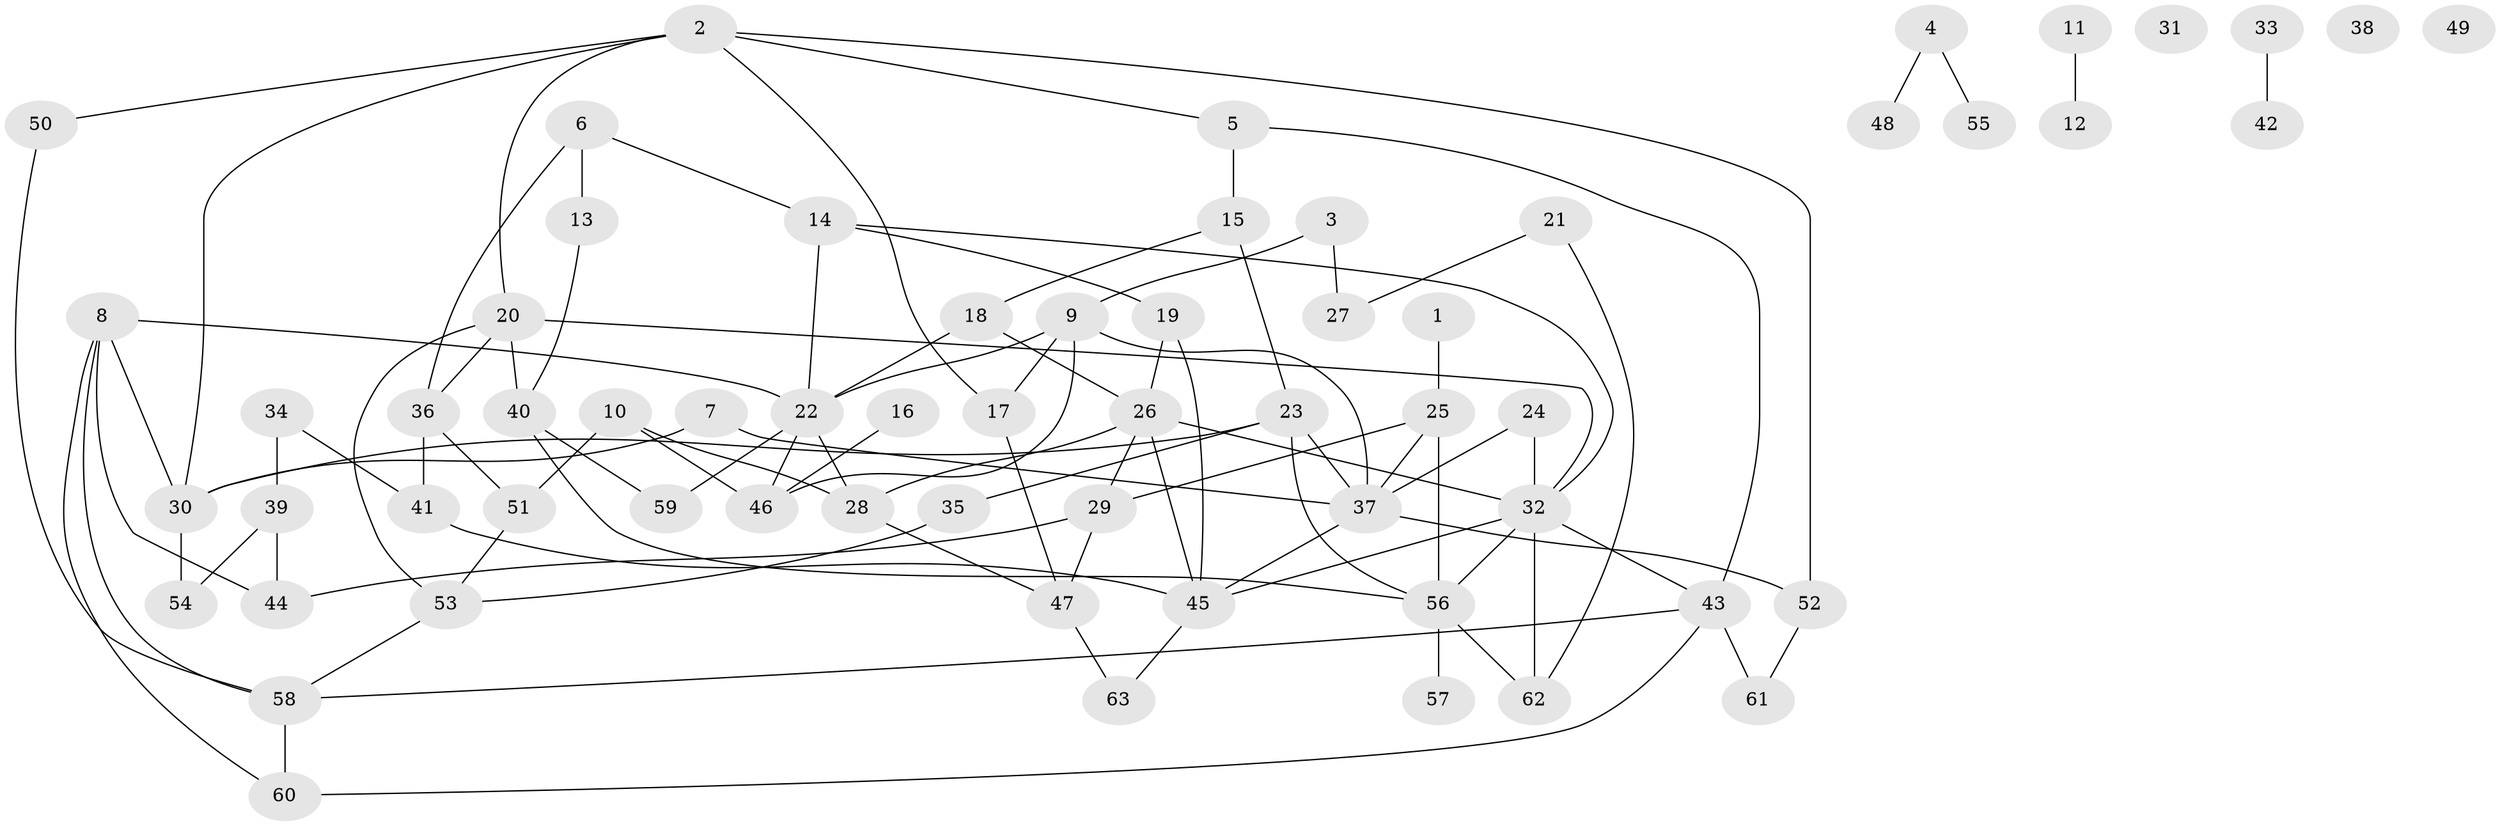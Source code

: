 // coarse degree distribution, {5: 0.02702702702702703, 10: 0.02702702702702703, 2: 0.1891891891891892, 1: 0.13513513513513514, 4: 0.08108108108108109, 8: 0.05405405405405406, 6: 0.10810810810810811, 3: 0.16216216216216217, 0: 0.10810810810810811, 9: 0.02702702702702703, 7: 0.08108108108108109}
// Generated by graph-tools (version 1.1) at 2025/16/03/04/25 18:16:30]
// undirected, 63 vertices, 98 edges
graph export_dot {
graph [start="1"]
  node [color=gray90,style=filled];
  1;
  2;
  3;
  4;
  5;
  6;
  7;
  8;
  9;
  10;
  11;
  12;
  13;
  14;
  15;
  16;
  17;
  18;
  19;
  20;
  21;
  22;
  23;
  24;
  25;
  26;
  27;
  28;
  29;
  30;
  31;
  32;
  33;
  34;
  35;
  36;
  37;
  38;
  39;
  40;
  41;
  42;
  43;
  44;
  45;
  46;
  47;
  48;
  49;
  50;
  51;
  52;
  53;
  54;
  55;
  56;
  57;
  58;
  59;
  60;
  61;
  62;
  63;
  1 -- 25;
  2 -- 5;
  2 -- 17;
  2 -- 20;
  2 -- 30;
  2 -- 50;
  2 -- 52;
  3 -- 9;
  3 -- 27;
  4 -- 48;
  4 -- 55;
  5 -- 15;
  5 -- 43;
  6 -- 13;
  6 -- 14;
  6 -- 36;
  7 -- 30;
  7 -- 37;
  8 -- 22;
  8 -- 30;
  8 -- 44;
  8 -- 58;
  8 -- 60;
  9 -- 17;
  9 -- 22;
  9 -- 37;
  9 -- 46;
  10 -- 28;
  10 -- 46;
  10 -- 51;
  11 -- 12;
  13 -- 40;
  14 -- 19;
  14 -- 22;
  14 -- 32;
  15 -- 18;
  15 -- 23;
  16 -- 46;
  17 -- 47;
  18 -- 22;
  18 -- 26;
  19 -- 26;
  19 -- 45;
  20 -- 32;
  20 -- 36;
  20 -- 40;
  20 -- 53;
  21 -- 27;
  21 -- 62;
  22 -- 28;
  22 -- 46;
  22 -- 59;
  23 -- 30;
  23 -- 35;
  23 -- 37;
  23 -- 56;
  24 -- 32;
  24 -- 37;
  25 -- 29;
  25 -- 37;
  25 -- 56;
  26 -- 28;
  26 -- 29;
  26 -- 32;
  26 -- 45;
  28 -- 47;
  29 -- 44;
  29 -- 47;
  30 -- 54;
  32 -- 43;
  32 -- 45;
  32 -- 56;
  32 -- 62;
  33 -- 42;
  34 -- 39;
  34 -- 41;
  35 -- 53;
  36 -- 41;
  36 -- 51;
  37 -- 45;
  37 -- 52;
  39 -- 44;
  39 -- 54;
  40 -- 56;
  40 -- 59;
  41 -- 45;
  43 -- 58;
  43 -- 60;
  43 -- 61;
  45 -- 63;
  47 -- 63;
  50 -- 58;
  51 -- 53;
  52 -- 61;
  53 -- 58;
  56 -- 57;
  56 -- 62;
  58 -- 60;
}
